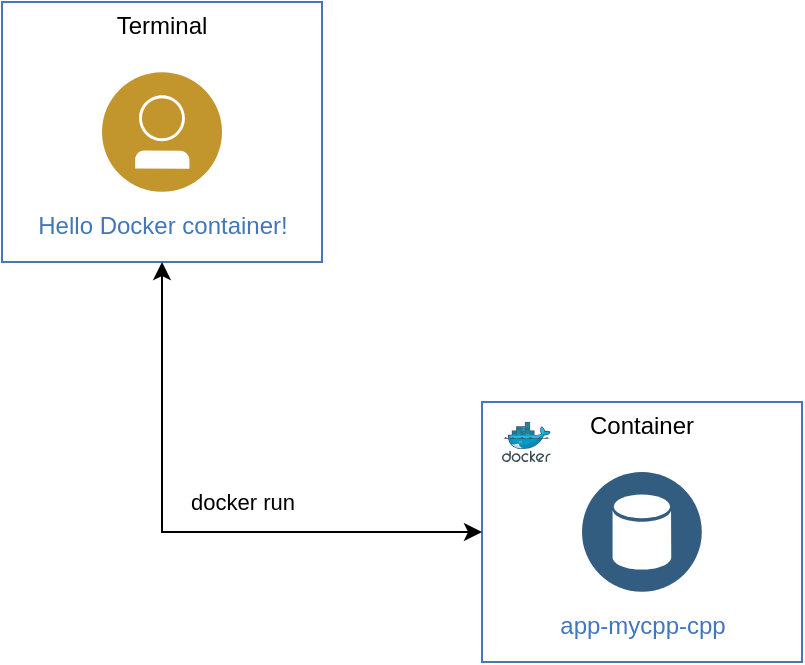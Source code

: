 <mxfile version="13.7.9" type="device"><diagram id="rf8g9T1p2Rc-a0I5eAY5" name="Page-1"><mxGraphModel dx="1106" dy="900" grid="1" gridSize="10" guides="1" tooltips="1" connect="1" arrows="1" fold="1" page="1" pageScale="1" pageWidth="827" pageHeight="1169" math="0" shadow="0"><root><mxCell id="0"/><mxCell id="1" parent="0"/><mxCell id="BWsW6-dS5wr797gE0fyP-3" value="" style="group" parent="1" vertex="1" connectable="0"><mxGeometry x="260" y="230" width="160" height="130" as="geometry"/></mxCell><mxCell id="BWsW6-dS5wr797gE0fyP-2" value="Terminal" style="fontStyle=0;verticalAlign=top;align=center;spacingTop=-2;fillColor=none;rounded=0;whiteSpace=wrap;html=1;strokeColor=#4376BB;strokeWidth=1;dashed=0;container=1;collapsible=0;expand=0;recursiveResize=0;" parent="BWsW6-dS5wr797gE0fyP-3" vertex="1"><mxGeometry width="160" height="130" as="geometry"/></mxCell><mxCell id="udvCbjKO2b-4bXY87IbF-3" value="Hello Docker container!" style="aspect=fixed;perimeter=ellipsePerimeter;html=1;align=center;shadow=0;dashed=0;fontColor=#4277BB;labelBackgroundColor=#ffffff;fontSize=12;spacingTop=3;image;image=img/lib/ibm/users/user.svg;" vertex="1" parent="BWsW6-dS5wr797gE0fyP-2"><mxGeometry x="50" y="35" width="60" height="60" as="geometry"/></mxCell><mxCell id="BWsW6-dS5wr797gE0fyP-13" value="" style="group" parent="1" vertex="1" connectable="0"><mxGeometry x="500" y="430" width="160" height="130" as="geometry"/></mxCell><mxCell id="BWsW6-dS5wr797gE0fyP-8" value="" style="group" parent="BWsW6-dS5wr797gE0fyP-13" vertex="1" connectable="0"><mxGeometry width="160" height="130" as="geometry"/></mxCell><mxCell id="BWsW6-dS5wr797gE0fyP-9" value="Container" style="fontStyle=0;verticalAlign=top;align=center;spacingTop=-2;fillColor=none;rounded=0;whiteSpace=wrap;html=1;strokeColor=#4376BB;strokeWidth=1;dashed=0;container=1;collapsible=0;expand=0;recursiveResize=0;" parent="BWsW6-dS5wr797gE0fyP-8" vertex="1"><mxGeometry width="160" height="130" as="geometry"/></mxCell><mxCell id="BWsW6-dS5wr797gE0fyP-10" value="" style="aspect=fixed;html=1;points=[];align=center;image;fontSize=12;image=img/lib/mscae/Docker.svg;" parent="BWsW6-dS5wr797gE0fyP-9" vertex="1"><mxGeometry x="10" y="10" width="24.39" height="20" as="geometry"/></mxCell><mxCell id="gug7VaNfoch2mu8zrOiq-4" value="app-mycpp-cpp" style="aspect=fixed;perimeter=ellipsePerimeter;html=1;align=center;shadow=0;dashed=0;fontColor=#4277BB;labelBackgroundColor=#ffffff;fontSize=12;spacingTop=3;image;image=img/lib/ibm/data/data_services.svg;" parent="BWsW6-dS5wr797gE0fyP-9" vertex="1"><mxGeometry x="50" y="35" width="60" height="60" as="geometry"/></mxCell><mxCell id="udvCbjKO2b-4bXY87IbF-1" value="" style="shape=image;verticalLabelPosition=bottom;labelBackgroundColor=#ffffff;verticalAlign=top;aspect=fixed;imageAspect=0;image=https://www.flaticon.com/svg/static/icons/svg/28/28778.svg;" vertex="1" parent="BWsW6-dS5wr797gE0fyP-9"><mxGeometry x="126" y="7" width="30" height="30" as="geometry"/></mxCell><mxCell id="Zunr3PanSO7KgBuL_u5q-10" value="" style="edgeStyle=elbowEdgeStyle;rounded=0;elbow=vertical;html=1;labelBackgroundColor=#ffffff;startArrow=classic;startFill=1;startSize=6;endArrow=classic;endFill=1;endSize=6;jettySize=auto;orthogonalLoop=1;strokeWidth=1;fontSize=14;entryX=0.5;entryY=1;entryDx=0;entryDy=0;exitX=0;exitY=0.5;exitDx=0;exitDy=0;" parent="1" source="BWsW6-dS5wr797gE0fyP-9" target="BWsW6-dS5wr797gE0fyP-2" edge="1"><mxGeometry width="60" height="60" relative="1" as="geometry"><mxPoint x="380" y="460" as="sourcePoint"/><mxPoint x="440" y="400" as="targetPoint"/><Array as="points"><mxPoint x="420" y="495"/></Array></mxGeometry></mxCell><mxCell id="udvCbjKO2b-4bXY87IbF-4" value="docker run" style="edgeLabel;html=1;align=center;verticalAlign=middle;resizable=0;points=[];" vertex="1" connectable="0" parent="Zunr3PanSO7KgBuL_u5q-10"><mxGeometry x="-0.268" y="1" relative="1" as="geometry"><mxPoint x="-12" y="-16" as="offset"/></mxGeometry></mxCell></root></mxGraphModel></diagram></mxfile>